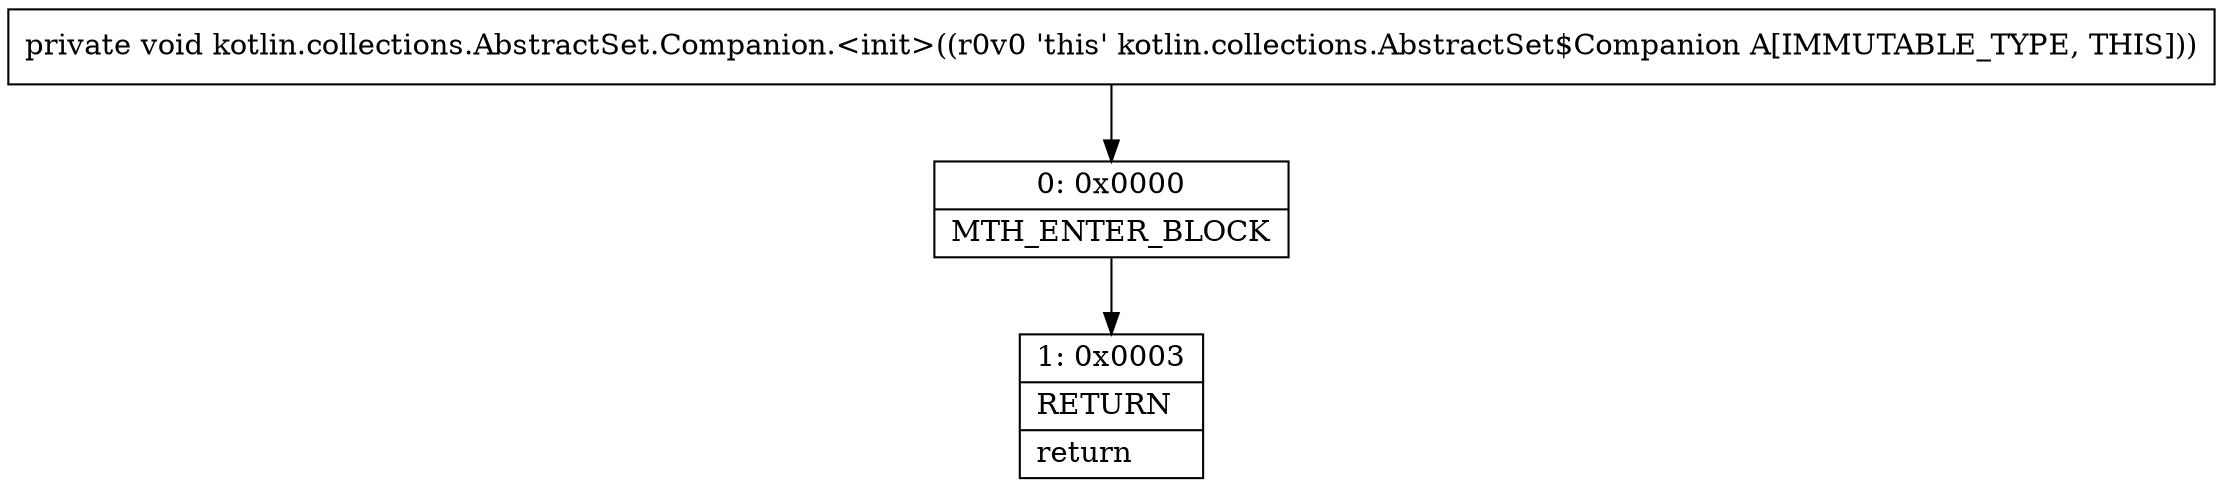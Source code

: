 digraph "CFG forkotlin.collections.AbstractSet.Companion.\<init\>()V" {
Node_0 [shape=record,label="{0\:\ 0x0000|MTH_ENTER_BLOCK\l}"];
Node_1 [shape=record,label="{1\:\ 0x0003|RETURN\l|return\l}"];
MethodNode[shape=record,label="{private void kotlin.collections.AbstractSet.Companion.\<init\>((r0v0 'this' kotlin.collections.AbstractSet$Companion A[IMMUTABLE_TYPE, THIS])) }"];
MethodNode -> Node_0;
Node_0 -> Node_1;
}

